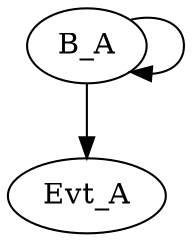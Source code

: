 digraph "pps-test0-1" {
name="pps-test0-1"
subgraph cpu0 {
  B_A -> B_A [type=defdst]
  B_A -> Evt_A [type=altdst]
}
}
